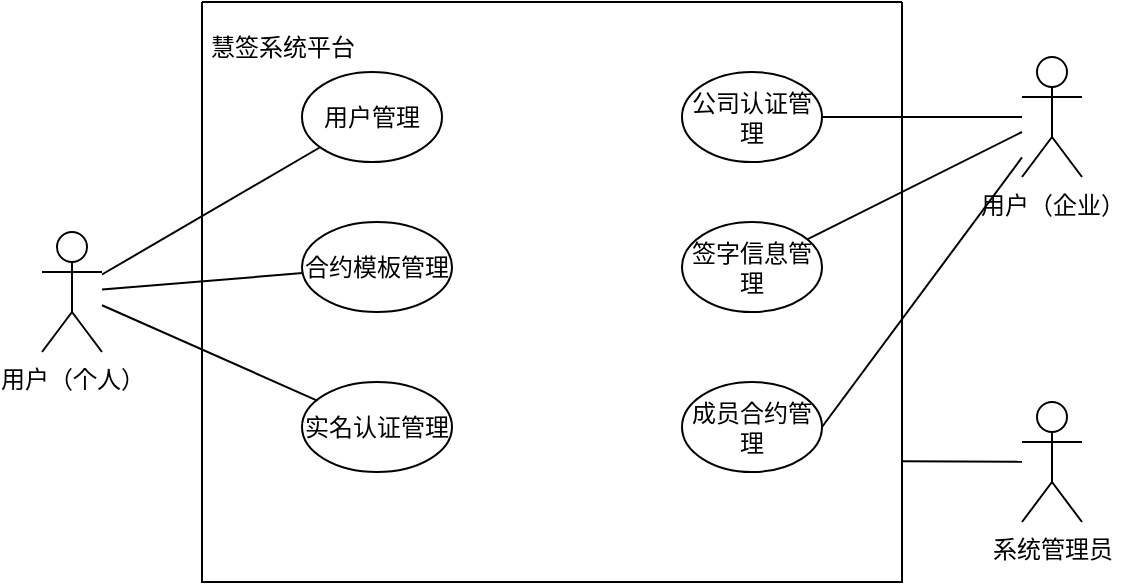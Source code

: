 <mxfile version="21.2.9" type="github">
  <diagram name="第 1 页" id="3EIxxsFWAhgHG30DpdW9">
    <mxGraphModel dx="1064" dy="593" grid="1" gridSize="10" guides="1" tooltips="1" connect="1" arrows="1" fold="1" page="1" pageScale="1" pageWidth="850" pageHeight="1100" math="0" shadow="0">
      <root>
        <mxCell id="0" />
        <mxCell id="1" parent="0" />
        <mxCell id="P2R4m4EFWMGZvKynfs6V-1" value="用户（个人）" style="shape=umlActor;verticalLabelPosition=bottom;verticalAlign=top;html=1;outlineConnect=0;" vertex="1" parent="1">
          <mxGeometry x="190" y="215" width="30" height="60" as="geometry" />
        </mxCell>
        <mxCell id="P2R4m4EFWMGZvKynfs6V-2" value="" style="swimlane;startSize=0;" vertex="1" parent="1">
          <mxGeometry x="270" y="100" width="350" height="290" as="geometry">
            <mxRectangle x="250" y="160" width="50" height="40" as="alternateBounds" />
          </mxGeometry>
        </mxCell>
        <mxCell id="P2R4m4EFWMGZvKynfs6V-3" value="合约模板管理" style="ellipse;whiteSpace=wrap;html=1;" vertex="1" parent="P2R4m4EFWMGZvKynfs6V-2">
          <mxGeometry x="50" y="110" width="75" height="45" as="geometry" />
        </mxCell>
        <mxCell id="P2R4m4EFWMGZvKynfs6V-4" value="实名认证管理" style="ellipse;whiteSpace=wrap;html=1;" vertex="1" parent="P2R4m4EFWMGZvKynfs6V-2">
          <mxGeometry x="50" y="190" width="75" height="45" as="geometry" />
        </mxCell>
        <mxCell id="P2R4m4EFWMGZvKynfs6V-5" value="签字信息管理" style="ellipse;whiteSpace=wrap;html=1;" vertex="1" parent="P2R4m4EFWMGZvKynfs6V-2">
          <mxGeometry x="240" y="110" width="70" height="45" as="geometry" />
        </mxCell>
        <mxCell id="P2R4m4EFWMGZvKynfs6V-6" value="成员合约管理" style="ellipse;whiteSpace=wrap;html=1;" vertex="1" parent="P2R4m4EFWMGZvKynfs6V-2">
          <mxGeometry x="240" y="190" width="70" height="45" as="geometry" />
        </mxCell>
        <mxCell id="P2R4m4EFWMGZvKynfs6V-7" value="公司认证管理" style="ellipse;whiteSpace=wrap;html=1;" vertex="1" parent="P2R4m4EFWMGZvKynfs6V-2">
          <mxGeometry x="240" y="35" width="70" height="45" as="geometry" />
        </mxCell>
        <mxCell id="P2R4m4EFWMGZvKynfs6V-8" value="用户（企业）" style="shape=umlActor;verticalLabelPosition=bottom;verticalAlign=top;html=1;outlineConnect=0;" vertex="1" parent="1">
          <mxGeometry x="680" y="127.5" width="30" height="60" as="geometry" />
        </mxCell>
        <mxCell id="P2R4m4EFWMGZvKynfs6V-9" value="慧签系统平台" style="text;html=1;align=center;verticalAlign=middle;resizable=0;points=[];autosize=1;strokeColor=none;fillColor=none;" vertex="1" parent="1">
          <mxGeometry x="260" y="108" width="100" height="30" as="geometry" />
        </mxCell>
        <mxCell id="P2R4m4EFWMGZvKynfs6V-10" value="用户管理" style="ellipse;whiteSpace=wrap;html=1;" vertex="1" parent="1">
          <mxGeometry x="320" y="135" width="70" height="45" as="geometry" />
        </mxCell>
        <mxCell id="P2R4m4EFWMGZvKynfs6V-11" value="" style="endArrow=none;html=1;rounded=0;" edge="1" parent="1" source="P2R4m4EFWMGZvKynfs6V-1" target="P2R4m4EFWMGZvKynfs6V-10">
          <mxGeometry width="50" height="50" relative="1" as="geometry">
            <mxPoint x="240" y="230" as="sourcePoint" />
            <mxPoint x="290" y="180" as="targetPoint" />
          </mxGeometry>
        </mxCell>
        <mxCell id="P2R4m4EFWMGZvKynfs6V-12" value="" style="endArrow=none;html=1;rounded=0;" edge="1" parent="1" source="P2R4m4EFWMGZvKynfs6V-5" target="P2R4m4EFWMGZvKynfs6V-8">
          <mxGeometry width="50" height="50" relative="1" as="geometry">
            <mxPoint x="580" y="317" as="sourcePoint" />
            <mxPoint x="670" y="260" as="targetPoint" />
          </mxGeometry>
        </mxCell>
        <mxCell id="P2R4m4EFWMGZvKynfs6V-13" value="" style="endArrow=none;html=1;rounded=0;" edge="1" parent="1" source="P2R4m4EFWMGZvKynfs6V-1" target="P2R4m4EFWMGZvKynfs6V-4">
          <mxGeometry width="50" height="50" relative="1" as="geometry">
            <mxPoint x="200" y="357" as="sourcePoint" />
            <mxPoint x="290" y="300" as="targetPoint" />
          </mxGeometry>
        </mxCell>
        <mxCell id="P2R4m4EFWMGZvKynfs6V-14" value="" style="endArrow=none;html=1;rounded=0;" edge="1" parent="1" source="P2R4m4EFWMGZvKynfs6V-7" target="P2R4m4EFWMGZvKynfs6V-8">
          <mxGeometry width="50" height="50" relative="1" as="geometry">
            <mxPoint x="580" y="186" as="sourcePoint" />
            <mxPoint x="670" y="129" as="targetPoint" />
          </mxGeometry>
        </mxCell>
        <mxCell id="P2R4m4EFWMGZvKynfs6V-15" value="" style="endArrow=none;html=1;rounded=0;exitX=1;exitY=0.5;exitDx=0;exitDy=0;" edge="1" parent="1" source="P2R4m4EFWMGZvKynfs6V-6" target="P2R4m4EFWMGZvKynfs6V-8">
          <mxGeometry width="50" height="50" relative="1" as="geometry">
            <mxPoint x="570" y="347" as="sourcePoint" />
            <mxPoint x="660" y="290" as="targetPoint" />
          </mxGeometry>
        </mxCell>
        <mxCell id="P2R4m4EFWMGZvKynfs6V-16" value="" style="endArrow=none;html=1;rounded=0;" edge="1" parent="1" source="P2R4m4EFWMGZvKynfs6V-1" target="P2R4m4EFWMGZvKynfs6V-3">
          <mxGeometry width="50" height="50" relative="1" as="geometry">
            <mxPoint x="220" y="267" as="sourcePoint" />
            <mxPoint x="310" y="210" as="targetPoint" />
          </mxGeometry>
        </mxCell>
        <mxCell id="P2R4m4EFWMGZvKynfs6V-17" value="系统管理员" style="shape=umlActor;verticalLabelPosition=bottom;verticalAlign=top;html=1;outlineConnect=0;" vertex="1" parent="1">
          <mxGeometry x="680" y="300" width="30" height="60" as="geometry" />
        </mxCell>
        <mxCell id="P2R4m4EFWMGZvKynfs6V-18" value="" style="endArrow=none;html=1;rounded=0;exitX=0.999;exitY=0.792;exitDx=0;exitDy=0;exitPerimeter=0;" edge="1" parent="1" source="P2R4m4EFWMGZvKynfs6V-2" target="P2R4m4EFWMGZvKynfs6V-17">
          <mxGeometry width="50" height="50" relative="1" as="geometry">
            <mxPoint x="590" y="480" as="sourcePoint" />
            <mxPoint x="640" y="430" as="targetPoint" />
          </mxGeometry>
        </mxCell>
      </root>
    </mxGraphModel>
  </diagram>
</mxfile>
